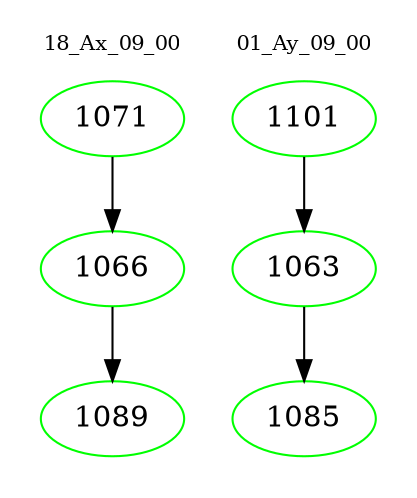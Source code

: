 digraph{
subgraph cluster_0 {
color = white
label = "18_Ax_09_00";
fontsize=10;
T0_1071 [label="1071", color="green"]
T0_1071 -> T0_1066 [color="black"]
T0_1066 [label="1066", color="green"]
T0_1066 -> T0_1089 [color="black"]
T0_1089 [label="1089", color="green"]
}
subgraph cluster_1 {
color = white
label = "01_Ay_09_00";
fontsize=10;
T1_1101 [label="1101", color="green"]
T1_1101 -> T1_1063 [color="black"]
T1_1063 [label="1063", color="green"]
T1_1063 -> T1_1085 [color="black"]
T1_1085 [label="1085", color="green"]
}
}
